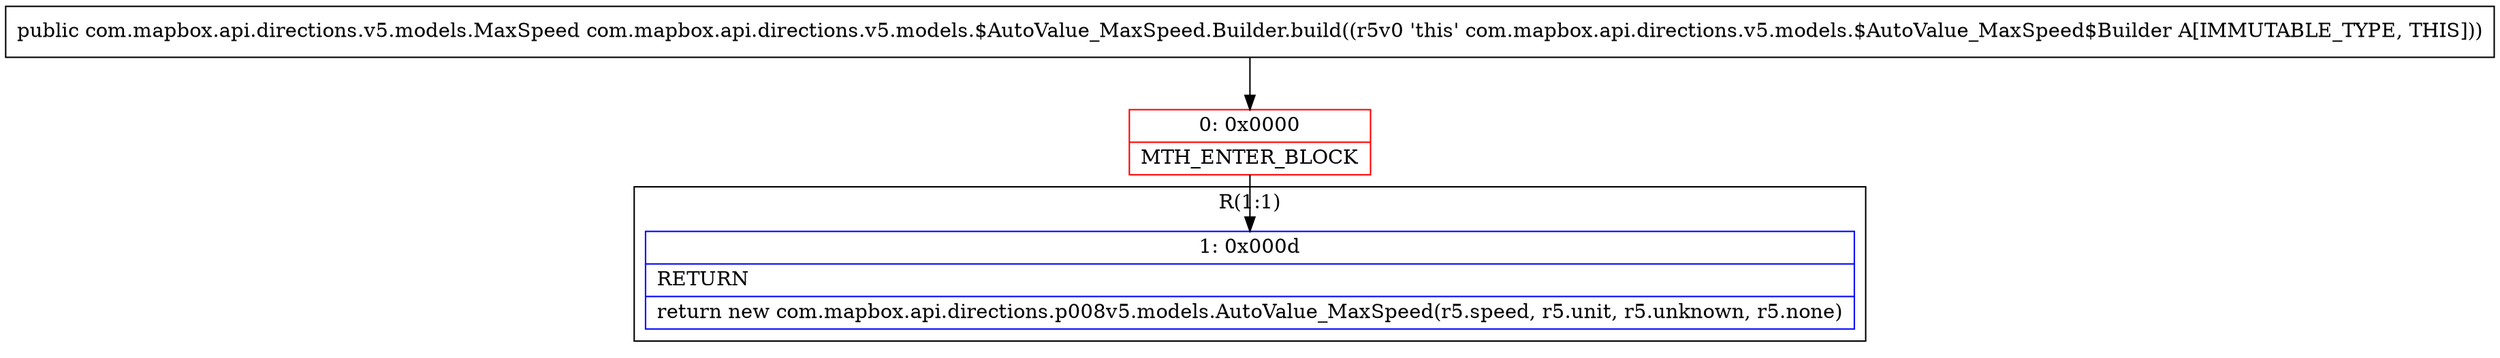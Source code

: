 digraph "CFG forcom.mapbox.api.directions.v5.models.$AutoValue_MaxSpeed.Builder.build()Lcom\/mapbox\/api\/directions\/v5\/models\/MaxSpeed;" {
subgraph cluster_Region_840382544 {
label = "R(1:1)";
node [shape=record,color=blue];
Node_1 [shape=record,label="{1\:\ 0x000d|RETURN\l|return new com.mapbox.api.directions.p008v5.models.AutoValue_MaxSpeed(r5.speed, r5.unit, r5.unknown, r5.none)\l}"];
}
Node_0 [shape=record,color=red,label="{0\:\ 0x0000|MTH_ENTER_BLOCK\l}"];
MethodNode[shape=record,label="{public com.mapbox.api.directions.v5.models.MaxSpeed com.mapbox.api.directions.v5.models.$AutoValue_MaxSpeed.Builder.build((r5v0 'this' com.mapbox.api.directions.v5.models.$AutoValue_MaxSpeed$Builder A[IMMUTABLE_TYPE, THIS])) }"];
MethodNode -> Node_0;
Node_0 -> Node_1;
}

